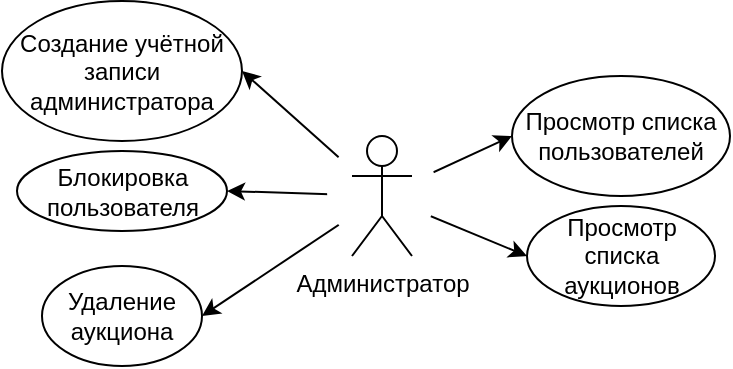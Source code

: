 <mxfile version="10.7.3" type="github"><diagram id="MuA_5H80qdO6EgBXpFno" name="Page-1"><mxGraphModel dx="473" dy="398" grid="1" gridSize="10" guides="1" tooltips="1" connect="1" arrows="1" fold="1" page="1" pageScale="1" pageWidth="827" pageHeight="1169" math="0" shadow="0"><root><mxCell id="0"/><mxCell id="1" parent="0"/><mxCell id="zWhEdO3IetiwuGYiGK8Z-1" value="" style="endArrow=classic;html=1;entryX=1;entryY=0.5;entryDx=0;entryDy=0;exitX=0.5;exitY=0.5;exitDx=0;exitDy=0;exitPerimeter=0;" parent="1" source="zWhEdO3IetiwuGYiGK8Z-16" target="zWhEdO3IetiwuGYiGK8Z-12" edge="1"><mxGeometry width="50" height="50" relative="1" as="geometry"><mxPoint x="290" y="390" as="sourcePoint"/><mxPoint x="340" y="340" as="targetPoint"/></mxGeometry></mxCell><mxCell id="zWhEdO3IetiwuGYiGK8Z-2" value="" style="endArrow=classic;html=1;entryX=1;entryY=0.5;entryDx=0;entryDy=0;exitX=0.5;exitY=0.5;exitDx=0;exitDy=0;exitPerimeter=0;" parent="1" source="zWhEdO3IetiwuGYiGK8Z-16" target="zWhEdO3IetiwuGYiGK8Z-13" edge="1"><mxGeometry width="50" height="50" relative="1" as="geometry"><mxPoint x="310" y="390" as="sourcePoint"/><mxPoint x="360" y="340" as="targetPoint"/></mxGeometry></mxCell><mxCell id="zWhEdO3IetiwuGYiGK8Z-3" value="" style="endArrow=classic;html=1;entryX=1;entryY=0.5;entryDx=0;entryDy=0;exitX=0.5;exitY=0.5;exitDx=0;exitDy=0;exitPerimeter=0;" parent="1" source="zWhEdO3IetiwuGYiGK8Z-16" target="zWhEdO3IetiwuGYiGK8Z-14" edge="1"><mxGeometry width="50" height="50" relative="1" as="geometry"><mxPoint x="330" y="410" as="sourcePoint"/><mxPoint x="380" y="360" as="targetPoint"/></mxGeometry></mxCell><mxCell id="zWhEdO3IetiwuGYiGK8Z-5" value="" style="endArrow=classic;html=1;entryX=0;entryY=0.5;entryDx=0;entryDy=0;exitX=0.5;exitY=0.5;exitDx=0;exitDy=0;exitPerimeter=0;" parent="1" source="zWhEdO3IetiwuGYiGK8Z-16" target="zWhEdO3IetiwuGYiGK8Z-10" edge="1"><mxGeometry width="50" height="50" relative="1" as="geometry"><mxPoint x="340" y="450" as="sourcePoint"/><mxPoint x="390" y="400" as="targetPoint"/></mxGeometry></mxCell><mxCell id="zWhEdO3IetiwuGYiGK8Z-7" value="" style="endArrow=classic;html=1;entryX=0;entryY=0.5;entryDx=0;entryDy=0;exitX=0.5;exitY=0.5;exitDx=0;exitDy=0;exitPerimeter=0;" parent="1" source="zWhEdO3IetiwuGYiGK8Z-16" target="zWhEdO3IetiwuGYiGK8Z-15" edge="1"><mxGeometry width="50" height="50" relative="1" as="geometry"><mxPoint x="440" y="430" as="sourcePoint"/><mxPoint x="490" y="380" as="targetPoint"/></mxGeometry></mxCell><mxCell id="zWhEdO3IetiwuGYiGK8Z-8" value="" style="ellipse;whiteSpace=wrap;html=1;aspect=fixed;strokeColor=none;" parent="1" vertex="1"><mxGeometry x="307.5" y="225" width="55" height="55" as="geometry"/></mxCell><mxCell id="zWhEdO3IetiwuGYiGK8Z-10" value="Просмотр списка пользователей&lt;br&gt;" style="ellipse;whiteSpace=wrap;html=1;" parent="1" vertex="1"><mxGeometry x="400" y="195" width="109" height="60" as="geometry"/></mxCell><mxCell id="zWhEdO3IetiwuGYiGK8Z-12" value="Создание учётной записи&lt;br&gt;администратора&lt;br&gt;" style="ellipse;whiteSpace=wrap;html=1;" parent="1" vertex="1"><mxGeometry x="145" y="157.5" width="120" height="70" as="geometry"/></mxCell><mxCell id="zWhEdO3IetiwuGYiGK8Z-13" value="Блокировка пользователя" style="ellipse;whiteSpace=wrap;html=1;" parent="1" vertex="1"><mxGeometry x="152.5" y="232.5" width="105" height="40" as="geometry"/></mxCell><mxCell id="zWhEdO3IetiwuGYiGK8Z-14" value="Удаление аукциона" style="ellipse;whiteSpace=wrap;html=1;" parent="1" vertex="1"><mxGeometry x="165" y="290" width="80" height="50" as="geometry"/></mxCell><mxCell id="zWhEdO3IetiwuGYiGK8Z-15" value="Просмотр списка аукционов" style="ellipse;whiteSpace=wrap;html=1;" parent="1" vertex="1"><mxGeometry x="407.5" y="260" width="94" height="50" as="geometry"/></mxCell><mxCell id="zWhEdO3IetiwuGYiGK8Z-16" value="Администратор" style="shape=umlActor;verticalLabelPosition=bottom;labelBackgroundColor=#ffffff;verticalAlign=top;html=1;outlineConnect=0;" parent="1" vertex="1"><mxGeometry x="320" y="225" width="30" height="60" as="geometry"/></mxCell></root></mxGraphModel></diagram></mxfile>
